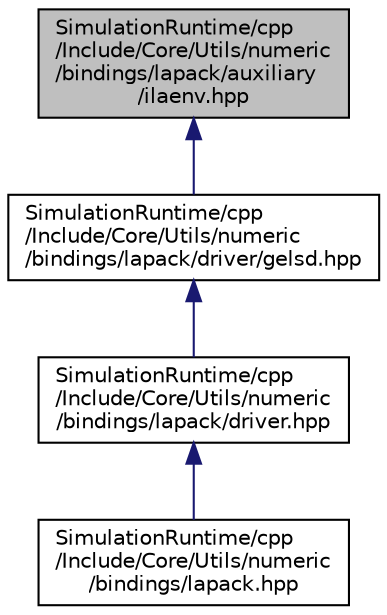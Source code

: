 digraph "SimulationRuntime/cpp/Include/Core/Utils/numeric/bindings/lapack/auxiliary/ilaenv.hpp"
{
  edge [fontname="Helvetica",fontsize="10",labelfontname="Helvetica",labelfontsize="10"];
  node [fontname="Helvetica",fontsize="10",shape=record];
  Node5 [label="SimulationRuntime/cpp\l/Include/Core/Utils/numeric\l/bindings/lapack/auxiliary\l/ilaenv.hpp",height=0.2,width=0.4,color="black", fillcolor="grey75", style="filled", fontcolor="black"];
  Node5 -> Node6 [dir="back",color="midnightblue",fontsize="10",style="solid",fontname="Helvetica"];
  Node6 [label="SimulationRuntime/cpp\l/Include/Core/Utils/numeric\l/bindings/lapack/driver/gelsd.hpp",height=0.2,width=0.4,color="black", fillcolor="white", style="filled",URL="$d1/d0d/gelsd_8hpp.html"];
  Node6 -> Node7 [dir="back",color="midnightblue",fontsize="10",style="solid",fontname="Helvetica"];
  Node7 [label="SimulationRuntime/cpp\l/Include/Core/Utils/numeric\l/bindings/lapack/driver.hpp",height=0.2,width=0.4,color="black", fillcolor="white", style="filled",URL="$d7/d7e/driver_8hpp.html"];
  Node7 -> Node8 [dir="back",color="midnightblue",fontsize="10",style="solid",fontname="Helvetica"];
  Node8 [label="SimulationRuntime/cpp\l/Include/Core/Utils/numeric\l/bindings/lapack.hpp",height=0.2,width=0.4,color="black", fillcolor="white", style="filled",URL="$df/dd2/lapack_8hpp.html"];
}
